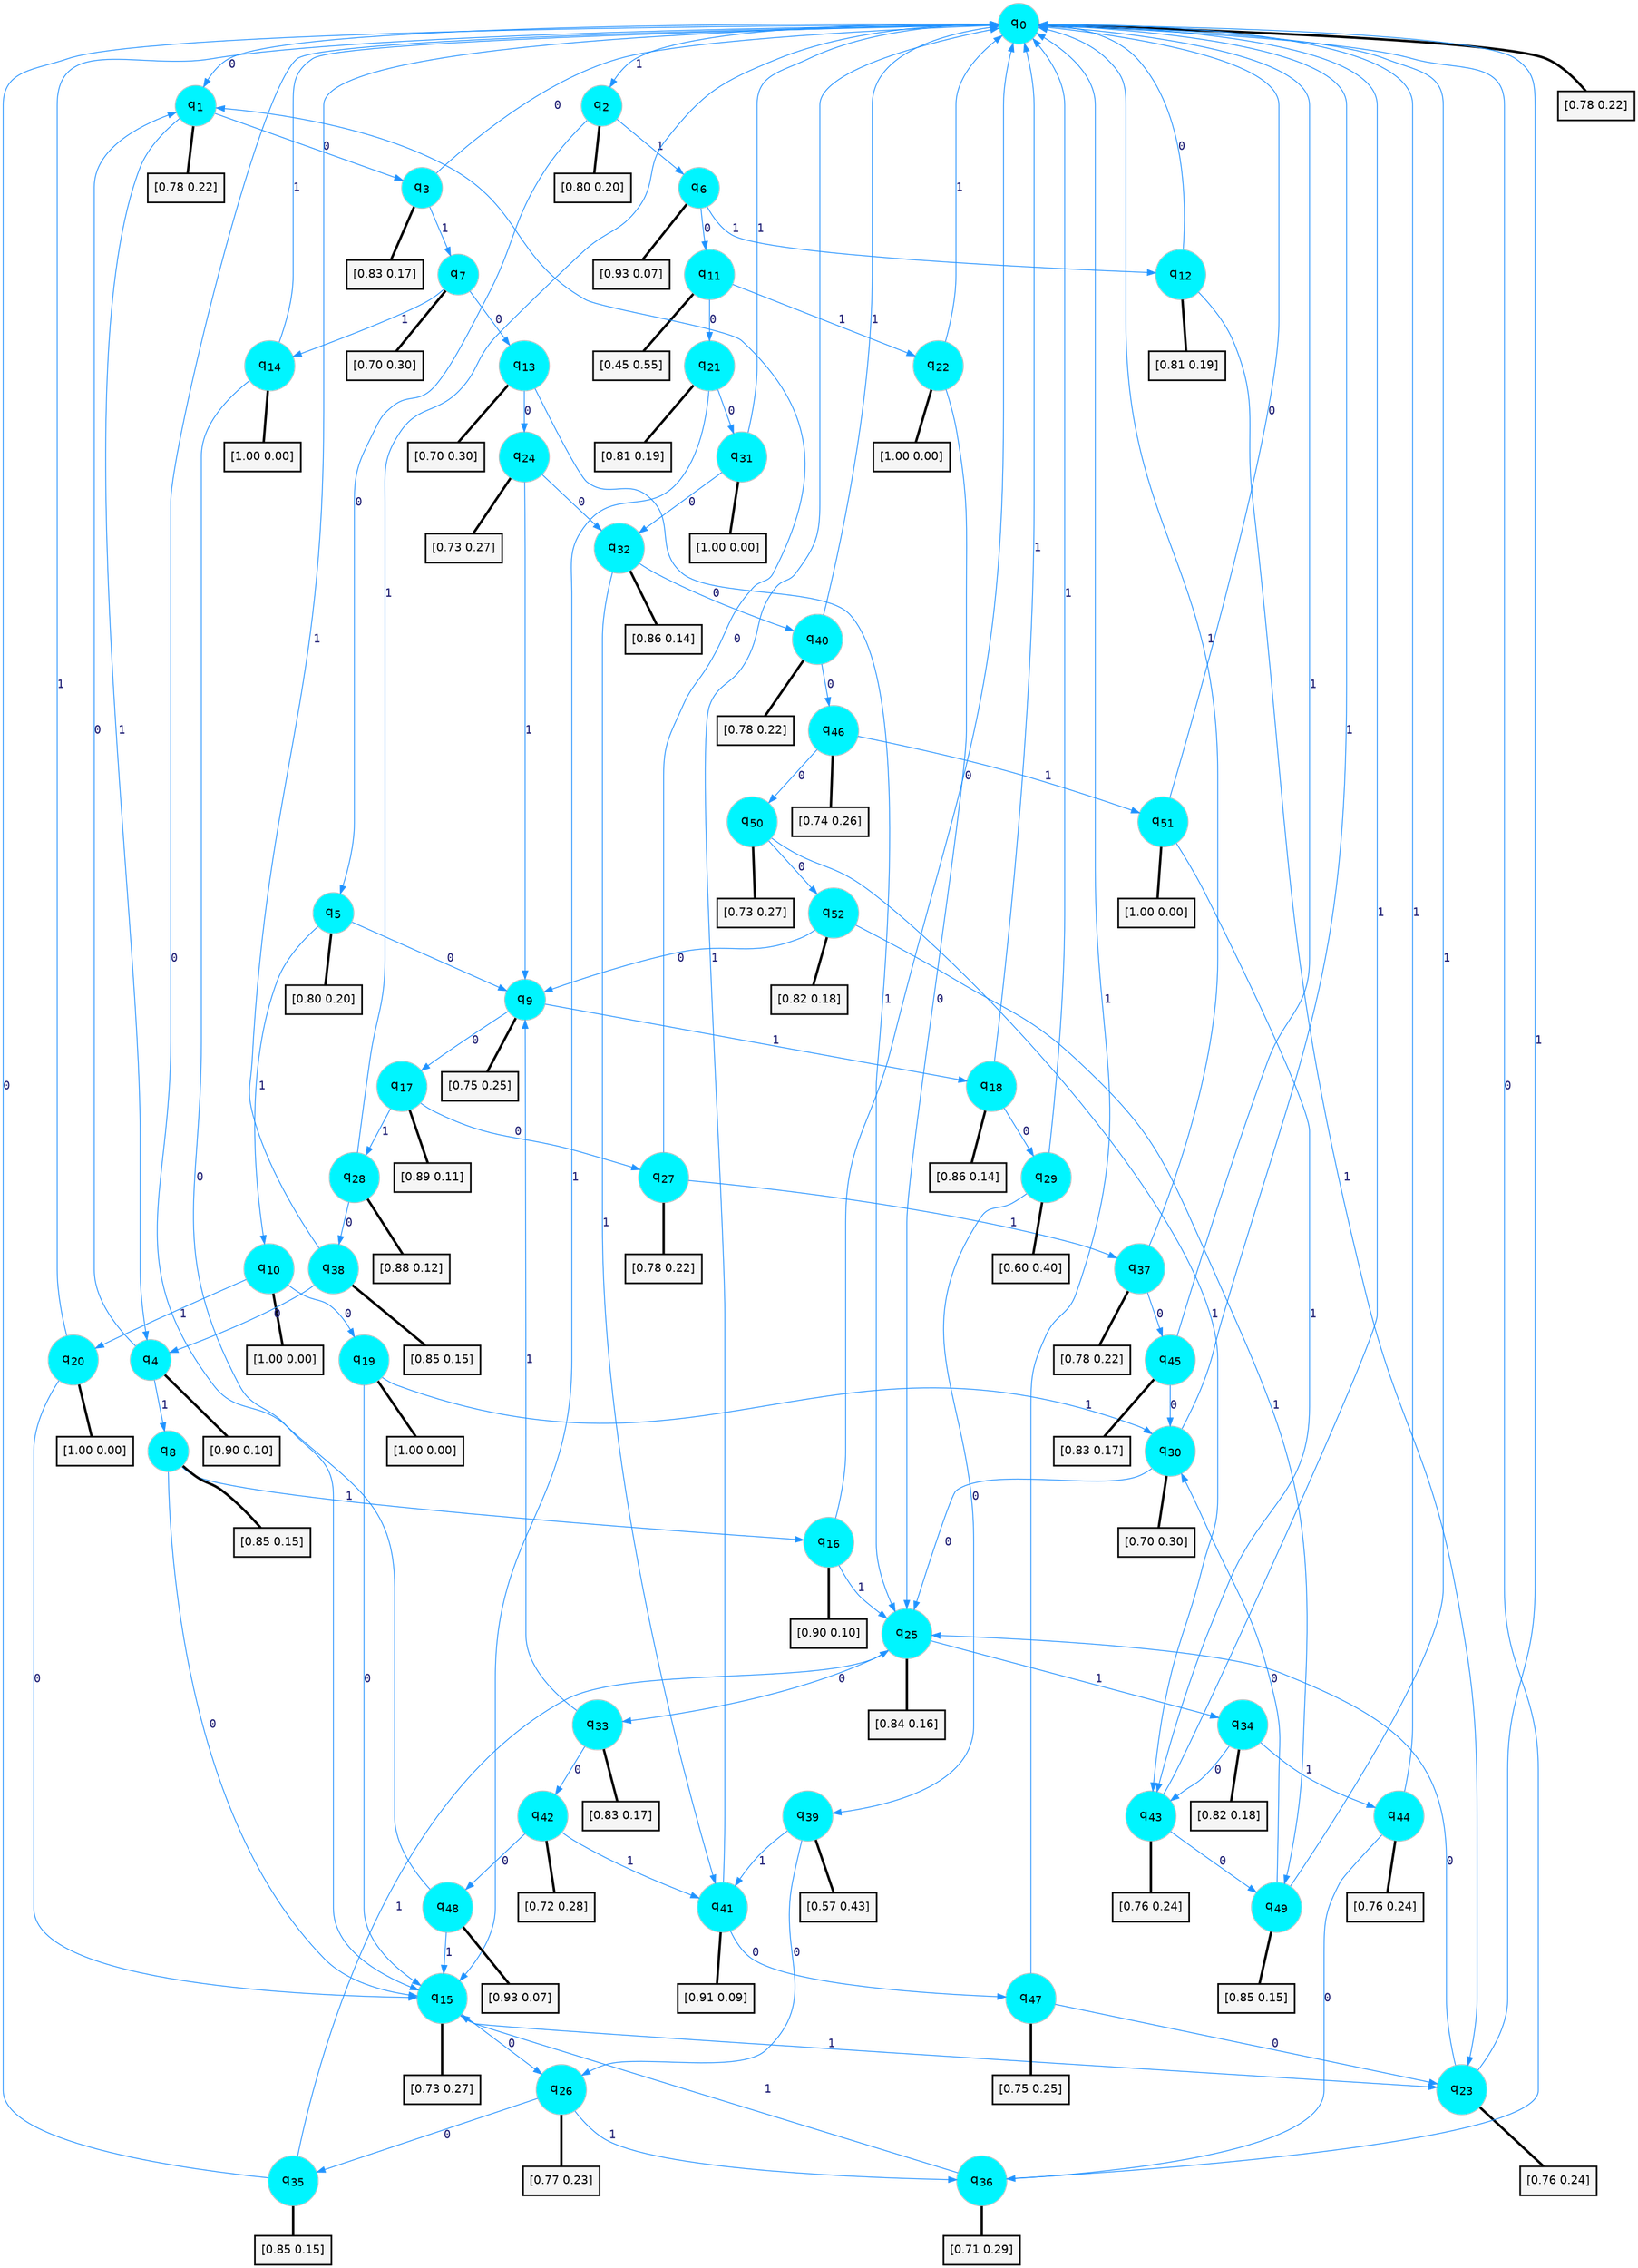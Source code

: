 digraph G {
graph [
bgcolor=transparent, dpi=300, rankdir=TD, size="40,25"];
node [
color=gray, fillcolor=turquoise1, fontcolor=black, fontname=Helvetica, fontsize=16, fontweight=bold, shape=circle, style=filled];
edge [
arrowsize=1, color=dodgerblue1, fontcolor=midnightblue, fontname=courier, fontweight=bold, penwidth=1, style=solid, weight=20];
0[label=<q<SUB>0</SUB>>];
1[label=<q<SUB>1</SUB>>];
2[label=<q<SUB>2</SUB>>];
3[label=<q<SUB>3</SUB>>];
4[label=<q<SUB>4</SUB>>];
5[label=<q<SUB>5</SUB>>];
6[label=<q<SUB>6</SUB>>];
7[label=<q<SUB>7</SUB>>];
8[label=<q<SUB>8</SUB>>];
9[label=<q<SUB>9</SUB>>];
10[label=<q<SUB>10</SUB>>];
11[label=<q<SUB>11</SUB>>];
12[label=<q<SUB>12</SUB>>];
13[label=<q<SUB>13</SUB>>];
14[label=<q<SUB>14</SUB>>];
15[label=<q<SUB>15</SUB>>];
16[label=<q<SUB>16</SUB>>];
17[label=<q<SUB>17</SUB>>];
18[label=<q<SUB>18</SUB>>];
19[label=<q<SUB>19</SUB>>];
20[label=<q<SUB>20</SUB>>];
21[label=<q<SUB>21</SUB>>];
22[label=<q<SUB>22</SUB>>];
23[label=<q<SUB>23</SUB>>];
24[label=<q<SUB>24</SUB>>];
25[label=<q<SUB>25</SUB>>];
26[label=<q<SUB>26</SUB>>];
27[label=<q<SUB>27</SUB>>];
28[label=<q<SUB>28</SUB>>];
29[label=<q<SUB>29</SUB>>];
30[label=<q<SUB>30</SUB>>];
31[label=<q<SUB>31</SUB>>];
32[label=<q<SUB>32</SUB>>];
33[label=<q<SUB>33</SUB>>];
34[label=<q<SUB>34</SUB>>];
35[label=<q<SUB>35</SUB>>];
36[label=<q<SUB>36</SUB>>];
37[label=<q<SUB>37</SUB>>];
38[label=<q<SUB>38</SUB>>];
39[label=<q<SUB>39</SUB>>];
40[label=<q<SUB>40</SUB>>];
41[label=<q<SUB>41</SUB>>];
42[label=<q<SUB>42</SUB>>];
43[label=<q<SUB>43</SUB>>];
44[label=<q<SUB>44</SUB>>];
45[label=<q<SUB>45</SUB>>];
46[label=<q<SUB>46</SUB>>];
47[label=<q<SUB>47</SUB>>];
48[label=<q<SUB>48</SUB>>];
49[label=<q<SUB>49</SUB>>];
50[label=<q<SUB>50</SUB>>];
51[label=<q<SUB>51</SUB>>];
52[label=<q<SUB>52</SUB>>];
53[label="[0.78 0.22]", shape=box,fontcolor=black, fontname=Helvetica, fontsize=14, penwidth=2, fillcolor=whitesmoke,color=black];
54[label="[0.78 0.22]", shape=box,fontcolor=black, fontname=Helvetica, fontsize=14, penwidth=2, fillcolor=whitesmoke,color=black];
55[label="[0.80 0.20]", shape=box,fontcolor=black, fontname=Helvetica, fontsize=14, penwidth=2, fillcolor=whitesmoke,color=black];
56[label="[0.83 0.17]", shape=box,fontcolor=black, fontname=Helvetica, fontsize=14, penwidth=2, fillcolor=whitesmoke,color=black];
57[label="[0.90 0.10]", shape=box,fontcolor=black, fontname=Helvetica, fontsize=14, penwidth=2, fillcolor=whitesmoke,color=black];
58[label="[0.80 0.20]", shape=box,fontcolor=black, fontname=Helvetica, fontsize=14, penwidth=2, fillcolor=whitesmoke,color=black];
59[label="[0.93 0.07]", shape=box,fontcolor=black, fontname=Helvetica, fontsize=14, penwidth=2, fillcolor=whitesmoke,color=black];
60[label="[0.70 0.30]", shape=box,fontcolor=black, fontname=Helvetica, fontsize=14, penwidth=2, fillcolor=whitesmoke,color=black];
61[label="[0.85 0.15]", shape=box,fontcolor=black, fontname=Helvetica, fontsize=14, penwidth=2, fillcolor=whitesmoke,color=black];
62[label="[0.75 0.25]", shape=box,fontcolor=black, fontname=Helvetica, fontsize=14, penwidth=2, fillcolor=whitesmoke,color=black];
63[label="[1.00 0.00]", shape=box,fontcolor=black, fontname=Helvetica, fontsize=14, penwidth=2, fillcolor=whitesmoke,color=black];
64[label="[0.45 0.55]", shape=box,fontcolor=black, fontname=Helvetica, fontsize=14, penwidth=2, fillcolor=whitesmoke,color=black];
65[label="[0.81 0.19]", shape=box,fontcolor=black, fontname=Helvetica, fontsize=14, penwidth=2, fillcolor=whitesmoke,color=black];
66[label="[0.70 0.30]", shape=box,fontcolor=black, fontname=Helvetica, fontsize=14, penwidth=2, fillcolor=whitesmoke,color=black];
67[label="[1.00 0.00]", shape=box,fontcolor=black, fontname=Helvetica, fontsize=14, penwidth=2, fillcolor=whitesmoke,color=black];
68[label="[0.73 0.27]", shape=box,fontcolor=black, fontname=Helvetica, fontsize=14, penwidth=2, fillcolor=whitesmoke,color=black];
69[label="[0.90 0.10]", shape=box,fontcolor=black, fontname=Helvetica, fontsize=14, penwidth=2, fillcolor=whitesmoke,color=black];
70[label="[0.89 0.11]", shape=box,fontcolor=black, fontname=Helvetica, fontsize=14, penwidth=2, fillcolor=whitesmoke,color=black];
71[label="[0.86 0.14]", shape=box,fontcolor=black, fontname=Helvetica, fontsize=14, penwidth=2, fillcolor=whitesmoke,color=black];
72[label="[1.00 0.00]", shape=box,fontcolor=black, fontname=Helvetica, fontsize=14, penwidth=2, fillcolor=whitesmoke,color=black];
73[label="[1.00 0.00]", shape=box,fontcolor=black, fontname=Helvetica, fontsize=14, penwidth=2, fillcolor=whitesmoke,color=black];
74[label="[0.81 0.19]", shape=box,fontcolor=black, fontname=Helvetica, fontsize=14, penwidth=2, fillcolor=whitesmoke,color=black];
75[label="[1.00 0.00]", shape=box,fontcolor=black, fontname=Helvetica, fontsize=14, penwidth=2, fillcolor=whitesmoke,color=black];
76[label="[0.76 0.24]", shape=box,fontcolor=black, fontname=Helvetica, fontsize=14, penwidth=2, fillcolor=whitesmoke,color=black];
77[label="[0.73 0.27]", shape=box,fontcolor=black, fontname=Helvetica, fontsize=14, penwidth=2, fillcolor=whitesmoke,color=black];
78[label="[0.84 0.16]", shape=box,fontcolor=black, fontname=Helvetica, fontsize=14, penwidth=2, fillcolor=whitesmoke,color=black];
79[label="[0.77 0.23]", shape=box,fontcolor=black, fontname=Helvetica, fontsize=14, penwidth=2, fillcolor=whitesmoke,color=black];
80[label="[0.78 0.22]", shape=box,fontcolor=black, fontname=Helvetica, fontsize=14, penwidth=2, fillcolor=whitesmoke,color=black];
81[label="[0.88 0.12]", shape=box,fontcolor=black, fontname=Helvetica, fontsize=14, penwidth=2, fillcolor=whitesmoke,color=black];
82[label="[0.60 0.40]", shape=box,fontcolor=black, fontname=Helvetica, fontsize=14, penwidth=2, fillcolor=whitesmoke,color=black];
83[label="[0.70 0.30]", shape=box,fontcolor=black, fontname=Helvetica, fontsize=14, penwidth=2, fillcolor=whitesmoke,color=black];
84[label="[1.00 0.00]", shape=box,fontcolor=black, fontname=Helvetica, fontsize=14, penwidth=2, fillcolor=whitesmoke,color=black];
85[label="[0.86 0.14]", shape=box,fontcolor=black, fontname=Helvetica, fontsize=14, penwidth=2, fillcolor=whitesmoke,color=black];
86[label="[0.83 0.17]", shape=box,fontcolor=black, fontname=Helvetica, fontsize=14, penwidth=2, fillcolor=whitesmoke,color=black];
87[label="[0.82 0.18]", shape=box,fontcolor=black, fontname=Helvetica, fontsize=14, penwidth=2, fillcolor=whitesmoke,color=black];
88[label="[0.85 0.15]", shape=box,fontcolor=black, fontname=Helvetica, fontsize=14, penwidth=2, fillcolor=whitesmoke,color=black];
89[label="[0.71 0.29]", shape=box,fontcolor=black, fontname=Helvetica, fontsize=14, penwidth=2, fillcolor=whitesmoke,color=black];
90[label="[0.78 0.22]", shape=box,fontcolor=black, fontname=Helvetica, fontsize=14, penwidth=2, fillcolor=whitesmoke,color=black];
91[label="[0.85 0.15]", shape=box,fontcolor=black, fontname=Helvetica, fontsize=14, penwidth=2, fillcolor=whitesmoke,color=black];
92[label="[0.57 0.43]", shape=box,fontcolor=black, fontname=Helvetica, fontsize=14, penwidth=2, fillcolor=whitesmoke,color=black];
93[label="[0.78 0.22]", shape=box,fontcolor=black, fontname=Helvetica, fontsize=14, penwidth=2, fillcolor=whitesmoke,color=black];
94[label="[0.91 0.09]", shape=box,fontcolor=black, fontname=Helvetica, fontsize=14, penwidth=2, fillcolor=whitesmoke,color=black];
95[label="[0.72 0.28]", shape=box,fontcolor=black, fontname=Helvetica, fontsize=14, penwidth=2, fillcolor=whitesmoke,color=black];
96[label="[0.76 0.24]", shape=box,fontcolor=black, fontname=Helvetica, fontsize=14, penwidth=2, fillcolor=whitesmoke,color=black];
97[label="[0.76 0.24]", shape=box,fontcolor=black, fontname=Helvetica, fontsize=14, penwidth=2, fillcolor=whitesmoke,color=black];
98[label="[0.83 0.17]", shape=box,fontcolor=black, fontname=Helvetica, fontsize=14, penwidth=2, fillcolor=whitesmoke,color=black];
99[label="[0.74 0.26]", shape=box,fontcolor=black, fontname=Helvetica, fontsize=14, penwidth=2, fillcolor=whitesmoke,color=black];
100[label="[0.75 0.25]", shape=box,fontcolor=black, fontname=Helvetica, fontsize=14, penwidth=2, fillcolor=whitesmoke,color=black];
101[label="[0.93 0.07]", shape=box,fontcolor=black, fontname=Helvetica, fontsize=14, penwidth=2, fillcolor=whitesmoke,color=black];
102[label="[0.85 0.15]", shape=box,fontcolor=black, fontname=Helvetica, fontsize=14, penwidth=2, fillcolor=whitesmoke,color=black];
103[label="[0.73 0.27]", shape=box,fontcolor=black, fontname=Helvetica, fontsize=14, penwidth=2, fillcolor=whitesmoke,color=black];
104[label="[1.00 0.00]", shape=box,fontcolor=black, fontname=Helvetica, fontsize=14, penwidth=2, fillcolor=whitesmoke,color=black];
105[label="[0.82 0.18]", shape=box,fontcolor=black, fontname=Helvetica, fontsize=14, penwidth=2, fillcolor=whitesmoke,color=black];
0->1 [label=0];
0->2 [label=1];
0->53 [arrowhead=none, penwidth=3,color=black];
1->3 [label=0];
1->4 [label=1];
1->54 [arrowhead=none, penwidth=3,color=black];
2->5 [label=0];
2->6 [label=1];
2->55 [arrowhead=none, penwidth=3,color=black];
3->0 [label=0];
3->7 [label=1];
3->56 [arrowhead=none, penwidth=3,color=black];
4->1 [label=0];
4->8 [label=1];
4->57 [arrowhead=none, penwidth=3,color=black];
5->9 [label=0];
5->10 [label=1];
5->58 [arrowhead=none, penwidth=3,color=black];
6->11 [label=0];
6->12 [label=1];
6->59 [arrowhead=none, penwidth=3,color=black];
7->13 [label=0];
7->14 [label=1];
7->60 [arrowhead=none, penwidth=3,color=black];
8->15 [label=0];
8->16 [label=1];
8->61 [arrowhead=none, penwidth=3,color=black];
9->17 [label=0];
9->18 [label=1];
9->62 [arrowhead=none, penwidth=3,color=black];
10->19 [label=0];
10->20 [label=1];
10->63 [arrowhead=none, penwidth=3,color=black];
11->21 [label=0];
11->22 [label=1];
11->64 [arrowhead=none, penwidth=3,color=black];
12->0 [label=0];
12->23 [label=1];
12->65 [arrowhead=none, penwidth=3,color=black];
13->24 [label=0];
13->25 [label=1];
13->66 [arrowhead=none, penwidth=3,color=black];
14->15 [label=0];
14->0 [label=1];
14->67 [arrowhead=none, penwidth=3,color=black];
15->26 [label=0];
15->23 [label=1];
15->68 [arrowhead=none, penwidth=3,color=black];
16->0 [label=0];
16->25 [label=1];
16->69 [arrowhead=none, penwidth=3,color=black];
17->27 [label=0];
17->28 [label=1];
17->70 [arrowhead=none, penwidth=3,color=black];
18->29 [label=0];
18->0 [label=1];
18->71 [arrowhead=none, penwidth=3,color=black];
19->15 [label=0];
19->30 [label=1];
19->72 [arrowhead=none, penwidth=3,color=black];
20->15 [label=0];
20->0 [label=1];
20->73 [arrowhead=none, penwidth=3,color=black];
21->31 [label=0];
21->15 [label=1];
21->74 [arrowhead=none, penwidth=3,color=black];
22->25 [label=0];
22->0 [label=1];
22->75 [arrowhead=none, penwidth=3,color=black];
23->25 [label=0];
23->0 [label=1];
23->76 [arrowhead=none, penwidth=3,color=black];
24->32 [label=0];
24->9 [label=1];
24->77 [arrowhead=none, penwidth=3,color=black];
25->33 [label=0];
25->34 [label=1];
25->78 [arrowhead=none, penwidth=3,color=black];
26->35 [label=0];
26->36 [label=1];
26->79 [arrowhead=none, penwidth=3,color=black];
27->1 [label=0];
27->37 [label=1];
27->80 [arrowhead=none, penwidth=3,color=black];
28->38 [label=0];
28->0 [label=1];
28->81 [arrowhead=none, penwidth=3,color=black];
29->39 [label=0];
29->0 [label=1];
29->82 [arrowhead=none, penwidth=3,color=black];
30->25 [label=0];
30->0 [label=1];
30->83 [arrowhead=none, penwidth=3,color=black];
31->32 [label=0];
31->0 [label=1];
31->84 [arrowhead=none, penwidth=3,color=black];
32->40 [label=0];
32->41 [label=1];
32->85 [arrowhead=none, penwidth=3,color=black];
33->42 [label=0];
33->9 [label=1];
33->86 [arrowhead=none, penwidth=3,color=black];
34->43 [label=0];
34->44 [label=1];
34->87 [arrowhead=none, penwidth=3,color=black];
35->0 [label=0];
35->25 [label=1];
35->88 [arrowhead=none, penwidth=3,color=black];
36->0 [label=0];
36->15 [label=1];
36->89 [arrowhead=none, penwidth=3,color=black];
37->45 [label=0];
37->0 [label=1];
37->90 [arrowhead=none, penwidth=3,color=black];
38->4 [label=0];
38->0 [label=1];
38->91 [arrowhead=none, penwidth=3,color=black];
39->26 [label=0];
39->41 [label=1];
39->92 [arrowhead=none, penwidth=3,color=black];
40->46 [label=0];
40->0 [label=1];
40->93 [arrowhead=none, penwidth=3,color=black];
41->47 [label=0];
41->0 [label=1];
41->94 [arrowhead=none, penwidth=3,color=black];
42->48 [label=0];
42->41 [label=1];
42->95 [arrowhead=none, penwidth=3,color=black];
43->49 [label=0];
43->0 [label=1];
43->96 [arrowhead=none, penwidth=3,color=black];
44->36 [label=0];
44->0 [label=1];
44->97 [arrowhead=none, penwidth=3,color=black];
45->30 [label=0];
45->0 [label=1];
45->98 [arrowhead=none, penwidth=3,color=black];
46->50 [label=0];
46->51 [label=1];
46->99 [arrowhead=none, penwidth=3,color=black];
47->23 [label=0];
47->0 [label=1];
47->100 [arrowhead=none, penwidth=3,color=black];
48->0 [label=0];
48->15 [label=1];
48->101 [arrowhead=none, penwidth=3,color=black];
49->30 [label=0];
49->0 [label=1];
49->102 [arrowhead=none, penwidth=3,color=black];
50->52 [label=0];
50->43 [label=1];
50->103 [arrowhead=none, penwidth=3,color=black];
51->0 [label=0];
51->43 [label=1];
51->104 [arrowhead=none, penwidth=3,color=black];
52->9 [label=0];
52->49 [label=1];
52->105 [arrowhead=none, penwidth=3,color=black];
}
